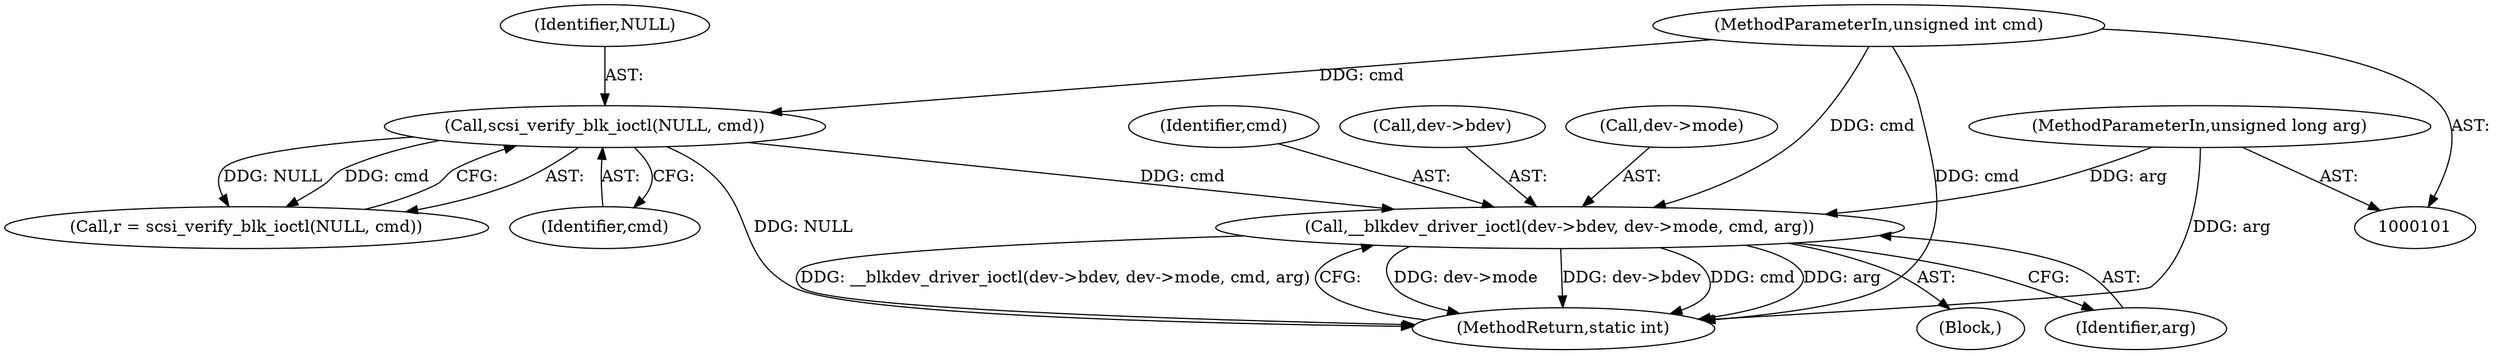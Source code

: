 digraph "0_linux_ec8013beddd717d1740cfefb1a9b900deef85462@pointer" {
"1000144" [label="(Call,__blkdev_driver_ioctl(dev->bdev, dev->mode, cmd, arg))"];
"1000141" [label="(Call,scsi_verify_blk_ioctl(NULL, cmd))"];
"1000103" [label="(MethodParameterIn,unsigned int cmd)"];
"1000104" [label="(MethodParameterIn,unsigned long arg)"];
"1000151" [label="(Identifier,cmd)"];
"1000103" [label="(MethodParameterIn,unsigned int cmd)"];
"1000104" [label="(MethodParameterIn,unsigned long arg)"];
"1000105" [label="(Block,)"];
"1000139" [label="(Call,r = scsi_verify_blk_ioctl(NULL, cmd))"];
"1000145" [label="(Call,dev->bdev)"];
"1000153" [label="(MethodReturn,static int)"];
"1000148" [label="(Call,dev->mode)"];
"1000144" [label="(Call,__blkdev_driver_ioctl(dev->bdev, dev->mode, cmd, arg))"];
"1000141" [label="(Call,scsi_verify_blk_ioctl(NULL, cmd))"];
"1000142" [label="(Identifier,NULL)"];
"1000152" [label="(Identifier,arg)"];
"1000143" [label="(Identifier,cmd)"];
"1000144" -> "1000105"  [label="AST: "];
"1000144" -> "1000152"  [label="CFG: "];
"1000145" -> "1000144"  [label="AST: "];
"1000148" -> "1000144"  [label="AST: "];
"1000151" -> "1000144"  [label="AST: "];
"1000152" -> "1000144"  [label="AST: "];
"1000153" -> "1000144"  [label="CFG: "];
"1000144" -> "1000153"  [label="DDG: dev->mode"];
"1000144" -> "1000153"  [label="DDG: dev->bdev"];
"1000144" -> "1000153"  [label="DDG: cmd"];
"1000144" -> "1000153"  [label="DDG: arg"];
"1000144" -> "1000153"  [label="DDG: __blkdev_driver_ioctl(dev->bdev, dev->mode, cmd, arg)"];
"1000141" -> "1000144"  [label="DDG: cmd"];
"1000103" -> "1000144"  [label="DDG: cmd"];
"1000104" -> "1000144"  [label="DDG: arg"];
"1000141" -> "1000139"  [label="AST: "];
"1000141" -> "1000143"  [label="CFG: "];
"1000142" -> "1000141"  [label="AST: "];
"1000143" -> "1000141"  [label="AST: "];
"1000139" -> "1000141"  [label="CFG: "];
"1000141" -> "1000153"  [label="DDG: NULL"];
"1000141" -> "1000139"  [label="DDG: NULL"];
"1000141" -> "1000139"  [label="DDG: cmd"];
"1000103" -> "1000141"  [label="DDG: cmd"];
"1000103" -> "1000101"  [label="AST: "];
"1000103" -> "1000153"  [label="DDG: cmd"];
"1000104" -> "1000101"  [label="AST: "];
"1000104" -> "1000153"  [label="DDG: arg"];
}
